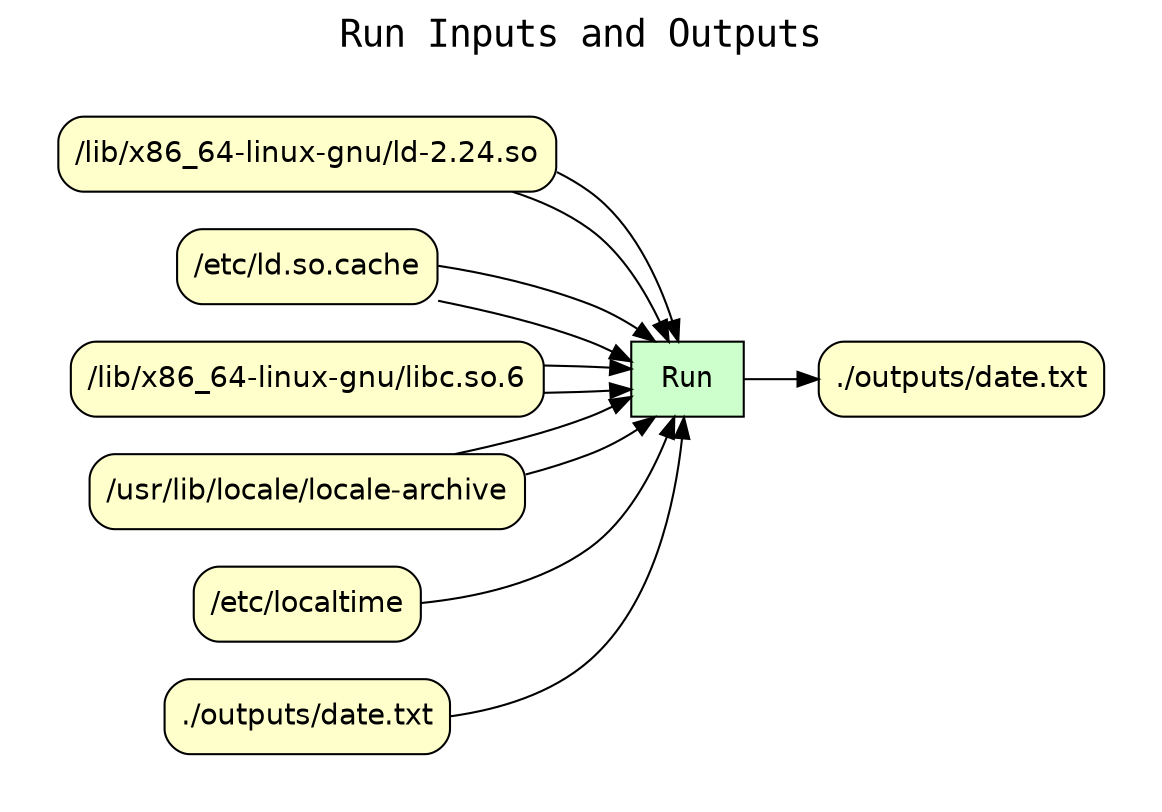 
digraph wt_run {
rankdir=LR
fontname=Courier; fontsize=18; labelloc=t
label="Run Inputs and Outputs"
node[shape=box style="filled" fillcolor="#CCFFCC" peripheries=1 fontname=Courier]
"Run"
subgraph cluster_inputs { label=""; color=white; penwidth=2
subgraph cluster_inputs_inner { label=""; color=white
node[shape=box style="rounded,filled" fillcolor="#FFFFCC" peripheries=1 fontname=Helvetica]
"input:/lib/x86_64-linux-gnu/ld-2.24.so" [label="/lib/x86_64-linux-gnu/ld-2.24.so"]
"input:/etc/ld.so.cache" [label="/etc/ld.so.cache"]
"input:/lib/x86_64-linux-gnu/libc.so.6" [label="/lib/x86_64-linux-gnu/libc.so.6"]
"input:/usr/lib/locale/locale-archive" [label="/usr/lib/locale/locale-archive"]
"input:/etc/localtime" [label="/etc/localtime"]
"input:/lib/x86_64-linux-gnu/ld-2.24.so" [label="/lib/x86_64-linux-gnu/ld-2.24.so"]
"input:/etc/ld.so.cache" [label="/etc/ld.so.cache"]
"input:/lib/x86_64-linux-gnu/libc.so.6" [label="/lib/x86_64-linux-gnu/libc.so.6"]
"input:/usr/lib/locale/locale-archive" [label="/usr/lib/locale/locale-archive"]
"input:./outputs/date.txt" [label="./outputs/date.txt"]
}}
subgraph cluster_outputs { label=""; color=white; penwidth=2
subgraph cluster_outputs_inner { label=""; color=white
node[shape=box style="rounded,filled" fillcolor="#FFFFCC" peripheries=1 fontname=Helvetica]
"output:./outputs/date.txt" [label="./outputs/date.txt"]
}}
"input:/lib/x86_64-linux-gnu/ld-2.24.so" -> "Run"
"input:/etc/ld.so.cache" -> "Run"
"input:/lib/x86_64-linux-gnu/libc.so.6" -> "Run"
"input:/usr/lib/locale/locale-archive" -> "Run"
"input:/etc/localtime" -> "Run"
"input:/lib/x86_64-linux-gnu/ld-2.24.so" -> "Run"
"input:/etc/ld.so.cache" -> "Run"
"input:/lib/x86_64-linux-gnu/libc.so.6" -> "Run"
"input:/usr/lib/locale/locale-archive" -> "Run"
"input:./outputs/date.txt" -> "Run"
"Run" -> "output:./outputs/date.txt"
}

